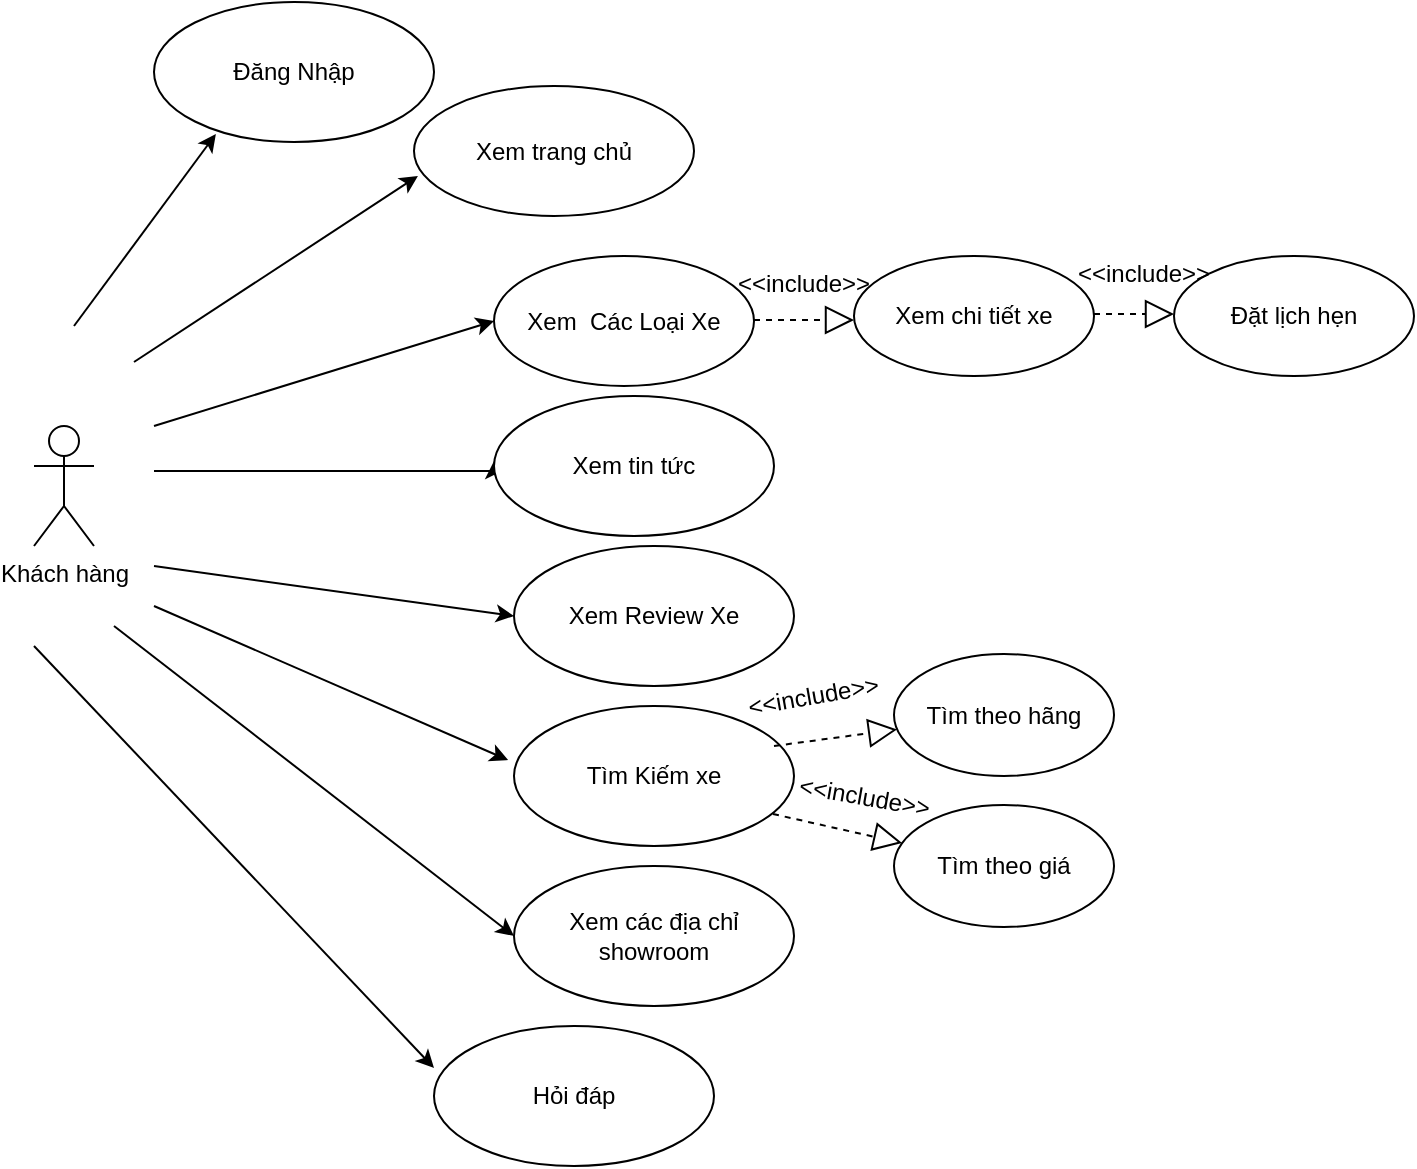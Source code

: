 <mxfile version="12.1.3" type="device" pages="1"><diagram id="ghSh6h_S_Gy0Cr9c_j-K" name="Page-1"><mxGraphModel dx="1094" dy="436" grid="1" gridSize="10" guides="1" tooltips="1" connect="1" arrows="1" fold="1" page="1" pageScale="1" pageWidth="827" pageHeight="1169" math="0" shadow="0"><root><mxCell id="0"/><mxCell id="1" parent="0"/><mxCell id="NKWSf2b6E-vL_1j_gdWZ-21" style="edgeStyle=orthogonalEdgeStyle;rounded=0;orthogonalLoop=1;jettySize=auto;html=1;" parent="1" edge="1"><mxGeometry relative="1" as="geometry"><mxPoint x="260" y="267.5" as="targetPoint"/><mxPoint x="90" y="272.5" as="sourcePoint"/><Array as="points"><mxPoint x="260" y="272.5"/></Array></mxGeometry></mxCell><object label="Khách hàng" id="NKWSf2b6E-vL_1j_gdWZ-1"><mxCell style="shape=umlActor;verticalLabelPosition=bottom;labelBackgroundColor=#ffffff;verticalAlign=top;html=1;" parent="1" vertex="1"><mxGeometry x="30" y="250" width="30" height="60" as="geometry"/></mxCell></object><mxCell id="NKWSf2b6E-vL_1j_gdWZ-10" value="Xem trang chủ" style="ellipse;whiteSpace=wrap;html=1;" parent="1" vertex="1"><mxGeometry x="220" y="80" width="140" height="65" as="geometry"/></mxCell><mxCell id="NKWSf2b6E-vL_1j_gdWZ-13" value="Xem&amp;nbsp; Các Loại Xe" style="ellipse;whiteSpace=wrap;html=1;" parent="1" vertex="1"><mxGeometry x="260" y="165" width="130" height="65" as="geometry"/></mxCell><mxCell id="NKWSf2b6E-vL_1j_gdWZ-14" value="Xem chi tiết xe" style="ellipse;whiteSpace=wrap;html=1;" parent="1" vertex="1"><mxGeometry x="440" y="165" width="120" height="60" as="geometry"/></mxCell><mxCell id="NKWSf2b6E-vL_1j_gdWZ-15" value="Đặt lịch hẹn" style="ellipse;whiteSpace=wrap;html=1;" parent="1" vertex="1"><mxGeometry x="600" y="165" width="120" height="60" as="geometry"/></mxCell><mxCell id="NKWSf2b6E-vL_1j_gdWZ-16" value="Xem tin tức" style="ellipse;whiteSpace=wrap;html=1;" parent="1" vertex="1"><mxGeometry x="260" y="235" width="140" height="70" as="geometry"/></mxCell><mxCell id="NKWSf2b6E-vL_1j_gdWZ-17" value="Xem Review Xe" style="ellipse;whiteSpace=wrap;html=1;" parent="1" vertex="1"><mxGeometry x="270" y="310" width="140" height="70" as="geometry"/></mxCell><mxCell id="NKWSf2b6E-vL_1j_gdWZ-18" value="Tìm Kiếm xe" style="ellipse;whiteSpace=wrap;html=1;" parent="1" vertex="1"><mxGeometry x="270" y="390" width="140" height="70" as="geometry"/></mxCell><mxCell id="NKWSf2b6E-vL_1j_gdWZ-19" value="Xem các&amp;nbsp;địa chỉ showroom" style="ellipse;whiteSpace=wrap;html=1;" parent="1" vertex="1"><mxGeometry x="270" y="470" width="140" height="70" as="geometry"/></mxCell><mxCell id="NKWSf2b6E-vL_1j_gdWZ-20" value="Hỏi&amp;nbsp;đáp" style="ellipse;whiteSpace=wrap;html=1;" parent="1" vertex="1"><mxGeometry x="230" y="550" width="140" height="70" as="geometry"/></mxCell><mxCell id="NKWSf2b6E-vL_1j_gdWZ-22" value="Đăng Nhập" style="ellipse;whiteSpace=wrap;html=1;" parent="1" vertex="1"><mxGeometry x="90" y="38" width="140" height="70" as="geometry"/></mxCell><mxCell id="NKWSf2b6E-vL_1j_gdWZ-28" value="" style="endArrow=classic;html=1;entryX=0;entryY=0.5;entryDx=0;entryDy=0;" parent="1" target="NKWSf2b6E-vL_1j_gdWZ-13" edge="1"><mxGeometry width="50" height="50" relative="1" as="geometry"><mxPoint x="90" y="250" as="sourcePoint"/><mxPoint x="130" y="210" as="targetPoint"/></mxGeometry></mxCell><mxCell id="NKWSf2b6E-vL_1j_gdWZ-29" value="" style="endArrow=classic;html=1;entryX=0;entryY=0.5;entryDx=0;entryDy=0;" parent="1" target="NKWSf2b6E-vL_1j_gdWZ-17" edge="1"><mxGeometry width="50" height="50" relative="1" as="geometry"><mxPoint x="90" y="320" as="sourcePoint"/><mxPoint x="260" y="274" as="targetPoint"/></mxGeometry></mxCell><mxCell id="NKWSf2b6E-vL_1j_gdWZ-30" value="" style="endArrow=classic;html=1;entryX=0.014;entryY=0.692;entryDx=0;entryDy=0;entryPerimeter=0;" parent="1" target="NKWSf2b6E-vL_1j_gdWZ-10" edge="1"><mxGeometry width="50" height="50" relative="1" as="geometry"><mxPoint x="80" y="218" as="sourcePoint"/><mxPoint x="245" y="165" as="targetPoint"/></mxGeometry></mxCell><mxCell id="NKWSf2b6E-vL_1j_gdWZ-31" value="" style="endArrow=classic;html=1;entryX=0.221;entryY=0.943;entryDx=0;entryDy=0;entryPerimeter=0;" parent="1" target="NKWSf2b6E-vL_1j_gdWZ-22" edge="1"><mxGeometry width="50" height="50" relative="1" as="geometry"><mxPoint x="50" y="200" as="sourcePoint"/><mxPoint x="120" y="110" as="targetPoint"/></mxGeometry></mxCell><mxCell id="NKWSf2b6E-vL_1j_gdWZ-32" value="" style="endArrow=classic;html=1;entryX=-0.021;entryY=0.386;entryDx=0;entryDy=0;entryPerimeter=0;" parent="1" target="NKWSf2b6E-vL_1j_gdWZ-18" edge="1"><mxGeometry width="50" height="50" relative="1" as="geometry"><mxPoint x="90" y="340" as="sourcePoint"/><mxPoint x="290" y="227.5" as="targetPoint"/></mxGeometry></mxCell><mxCell id="NKWSf2b6E-vL_1j_gdWZ-33" value="" style="endArrow=classic;html=1;entryX=0;entryY=0.5;entryDx=0;entryDy=0;" parent="1" target="NKWSf2b6E-vL_1j_gdWZ-19" edge="1"><mxGeometry width="50" height="50" relative="1" as="geometry"><mxPoint x="70" y="350" as="sourcePoint"/><mxPoint x="300" y="237.5" as="targetPoint"/></mxGeometry></mxCell><mxCell id="NKWSf2b6E-vL_1j_gdWZ-34" value="" style="endArrow=classic;html=1;" parent="1" edge="1"><mxGeometry width="50" height="50" relative="1" as="geometry"><mxPoint x="30" y="360" as="sourcePoint"/><mxPoint x="230" y="571" as="targetPoint"/></mxGeometry></mxCell><mxCell id="NKWSf2b6E-vL_1j_gdWZ-35" value="" style="endArrow=block;dashed=1;endFill=0;endSize=12;html=1;" parent="1" edge="1"><mxGeometry width="160" relative="1" as="geometry"><mxPoint x="390" y="197" as="sourcePoint"/><mxPoint x="440" y="197" as="targetPoint"/></mxGeometry></mxCell><mxCell id="NKWSf2b6E-vL_1j_gdWZ-37" value="" style="endArrow=block;dashed=1;endFill=0;endSize=12;html=1;" parent="1" edge="1"><mxGeometry width="160" relative="1" as="geometry"><mxPoint x="560" y="194" as="sourcePoint"/><mxPoint x="600" y="194" as="targetPoint"/></mxGeometry></mxCell><mxCell id="NKWSf2b6E-vL_1j_gdWZ-39" value="&amp;lt;&amp;lt;include&amp;gt;&amp;gt;" style="text;html=1;" parent="1" vertex="1"><mxGeometry x="380" y="165" width="50" height="30" as="geometry"/></mxCell><mxCell id="NKWSf2b6E-vL_1j_gdWZ-40" value="&amp;lt;&amp;lt;include&amp;gt;&amp;gt;" style="text;html=1;" parent="1" vertex="1"><mxGeometry x="550" y="160" width="50" height="30" as="geometry"/></mxCell><mxCell id="Uqk0NSxm6jBnbM3lk0cN-1" value="Tìm theo hãng" style="ellipse;whiteSpace=wrap;html=1;" vertex="1" parent="1"><mxGeometry x="460" y="364" width="110" height="61" as="geometry"/></mxCell><mxCell id="Uqk0NSxm6jBnbM3lk0cN-2" value="Tìm theo giá" style="ellipse;whiteSpace=wrap;html=1;" vertex="1" parent="1"><mxGeometry x="460" y="439.5" width="110" height="61" as="geometry"/></mxCell><mxCell id="Uqk0NSxm6jBnbM3lk0cN-3" value="" style="endArrow=block;dashed=1;endFill=0;endSize=12;html=1;" edge="1" parent="1" target="Uqk0NSxm6jBnbM3lk0cN-1"><mxGeometry width="160" relative="1" as="geometry"><mxPoint x="400" y="410" as="sourcePoint"/><mxPoint x="560" y="410" as="targetPoint"/></mxGeometry></mxCell><mxCell id="Uqk0NSxm6jBnbM3lk0cN-4" value="" style="endArrow=block;dashed=1;endFill=0;endSize=12;html=1;" edge="1" parent="1" target="Uqk0NSxm6jBnbM3lk0cN-2"><mxGeometry width="160" relative="1" as="geometry"><mxPoint x="399.5" y="444" as="sourcePoint"/><mxPoint x="460.961" y="435.483" as="targetPoint"/></mxGeometry></mxCell><mxCell id="Uqk0NSxm6jBnbM3lk0cN-5" value="&amp;lt;&amp;lt;include&amp;gt;&amp;gt;" style="text;html=1;rotation=-10;" vertex="1" parent="1"><mxGeometry x="385" y="372.5" width="50" height="30" as="geometry"/></mxCell><mxCell id="Uqk0NSxm6jBnbM3lk0cN-6" value="&amp;lt;&amp;lt;include&amp;gt;&amp;gt;" style="text;html=1;rotation=10;" vertex="1" parent="1"><mxGeometry x="410" y="420" width="50" height="30" as="geometry"/></mxCell></root></mxGraphModel></diagram></mxfile>